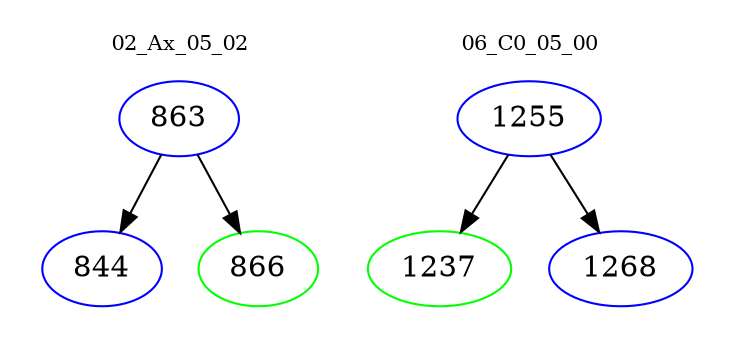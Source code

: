 digraph{
subgraph cluster_0 {
color = white
label = "02_Ax_05_02";
fontsize=10;
T0_863 [label="863", color="blue"]
T0_863 -> T0_844 [color="black"]
T0_844 [label="844", color="blue"]
T0_863 -> T0_866 [color="black"]
T0_866 [label="866", color="green"]
}
subgraph cluster_1 {
color = white
label = "06_C0_05_00";
fontsize=10;
T1_1255 [label="1255", color="blue"]
T1_1255 -> T1_1237 [color="black"]
T1_1237 [label="1237", color="green"]
T1_1255 -> T1_1268 [color="black"]
T1_1268 [label="1268", color="blue"]
}
}
